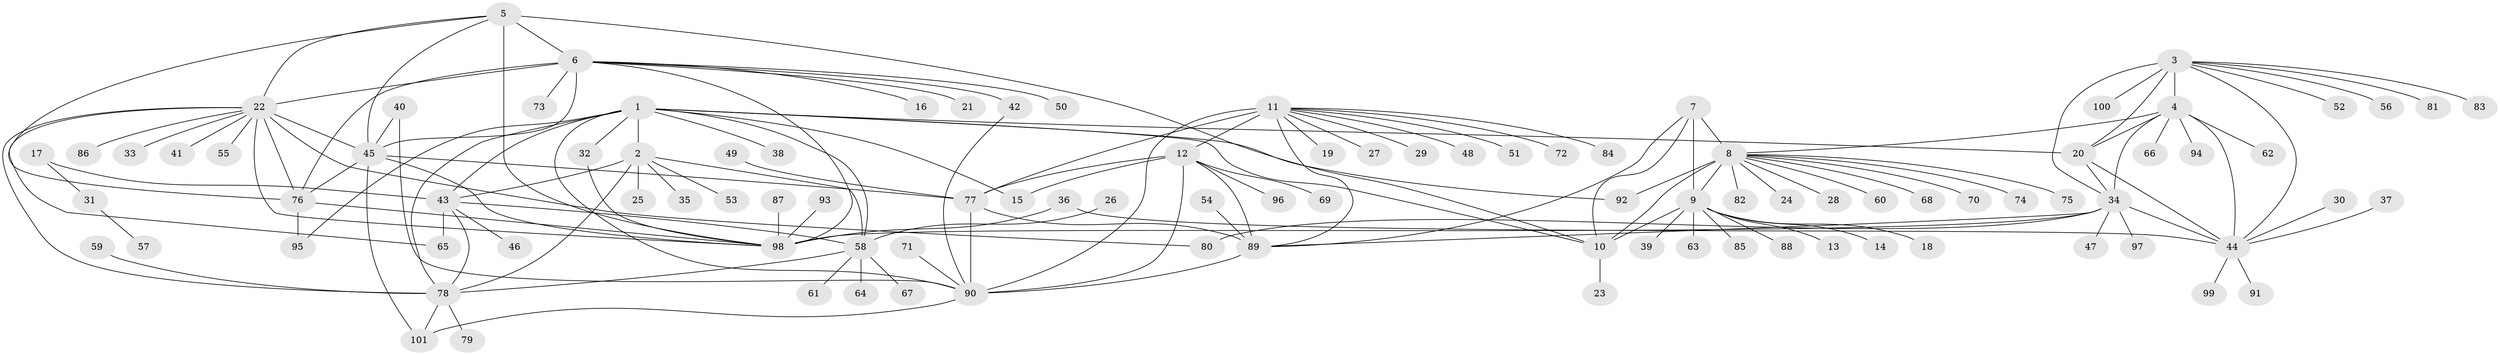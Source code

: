 // original degree distribution, {10: 0.03571428571428571, 11: 0.02857142857142857, 9: 0.05, 8: 0.03571428571428571, 7: 0.03571428571428571, 6: 0.02142857142857143, 12: 0.02857142857142857, 14: 0.007142857142857143, 16: 0.007142857142857143, 1: 0.5714285714285714, 2: 0.15, 3: 0.02857142857142857}
// Generated by graph-tools (version 1.1) at 2025/37/03/04/25 23:37:47]
// undirected, 101 vertices, 148 edges
graph export_dot {
  node [color=gray90,style=filled];
  1;
  2;
  3;
  4;
  5;
  6;
  7;
  8;
  9;
  10;
  11;
  12;
  13;
  14;
  15;
  16;
  17;
  18;
  19;
  20;
  21;
  22;
  23;
  24;
  25;
  26;
  27;
  28;
  29;
  30;
  31;
  32;
  33;
  34;
  35;
  36;
  37;
  38;
  39;
  40;
  41;
  42;
  43;
  44;
  45;
  46;
  47;
  48;
  49;
  50;
  51;
  52;
  53;
  54;
  55;
  56;
  57;
  58;
  59;
  60;
  61;
  62;
  63;
  64;
  65;
  66;
  67;
  68;
  69;
  70;
  71;
  72;
  73;
  74;
  75;
  76;
  77;
  78;
  79;
  80;
  81;
  82;
  83;
  84;
  85;
  86;
  87;
  88;
  89;
  90;
  91;
  92;
  93;
  94;
  95;
  96;
  97;
  98;
  99;
  100;
  101;
  1 -- 2 [weight=4.0];
  1 -- 10 [weight=1.0];
  1 -- 15 [weight=1.0];
  1 -- 20 [weight=1.0];
  1 -- 32 [weight=1.0];
  1 -- 38 [weight=1.0];
  1 -- 43 [weight=2.0];
  1 -- 58 [weight=2.0];
  1 -- 78 [weight=2.0];
  1 -- 90 [weight=1.0];
  1 -- 92 [weight=1.0];
  1 -- 95 [weight=1.0];
  2 -- 25 [weight=1.0];
  2 -- 35 [weight=1.0];
  2 -- 43 [weight=2.0];
  2 -- 53 [weight=1.0];
  2 -- 58 [weight=2.0];
  2 -- 78 [weight=2.0];
  3 -- 4 [weight=4.0];
  3 -- 20 [weight=2.0];
  3 -- 34 [weight=2.0];
  3 -- 44 [weight=2.0];
  3 -- 52 [weight=1.0];
  3 -- 56 [weight=1.0];
  3 -- 81 [weight=1.0];
  3 -- 83 [weight=1.0];
  3 -- 100 [weight=1.0];
  4 -- 8 [weight=1.0];
  4 -- 20 [weight=2.0];
  4 -- 34 [weight=2.0];
  4 -- 44 [weight=2.0];
  4 -- 62 [weight=1.0];
  4 -- 66 [weight=1.0];
  4 -- 94 [weight=1.0];
  5 -- 6 [weight=2.0];
  5 -- 10 [weight=1.0];
  5 -- 22 [weight=1.0];
  5 -- 45 [weight=1.0];
  5 -- 76 [weight=1.0];
  5 -- 98 [weight=1.0];
  6 -- 16 [weight=1.0];
  6 -- 21 [weight=1.0];
  6 -- 22 [weight=2.0];
  6 -- 42 [weight=1.0];
  6 -- 45 [weight=2.0];
  6 -- 50 [weight=1.0];
  6 -- 73 [weight=1.0];
  6 -- 76 [weight=2.0];
  6 -- 98 [weight=2.0];
  7 -- 8 [weight=2.0];
  7 -- 9 [weight=2.0];
  7 -- 10 [weight=2.0];
  7 -- 89 [weight=1.0];
  8 -- 9 [weight=4.0];
  8 -- 10 [weight=4.0];
  8 -- 24 [weight=1.0];
  8 -- 28 [weight=1.0];
  8 -- 60 [weight=1.0];
  8 -- 68 [weight=1.0];
  8 -- 70 [weight=1.0];
  8 -- 74 [weight=1.0];
  8 -- 75 [weight=1.0];
  8 -- 82 [weight=1.0];
  8 -- 92 [weight=1.0];
  9 -- 10 [weight=4.0];
  9 -- 13 [weight=1.0];
  9 -- 14 [weight=1.0];
  9 -- 18 [weight=1.0];
  9 -- 39 [weight=1.0];
  9 -- 63 [weight=1.0];
  9 -- 85 [weight=1.0];
  9 -- 88 [weight=1.0];
  10 -- 23 [weight=1.0];
  11 -- 12 [weight=4.0];
  11 -- 19 [weight=1.0];
  11 -- 27 [weight=1.0];
  11 -- 29 [weight=1.0];
  11 -- 48 [weight=1.0];
  11 -- 51 [weight=1.0];
  11 -- 72 [weight=1.0];
  11 -- 77 [weight=2.0];
  11 -- 84 [weight=1.0];
  11 -- 89 [weight=2.0];
  11 -- 90 [weight=2.0];
  12 -- 15 [weight=1.0];
  12 -- 69 [weight=1.0];
  12 -- 77 [weight=2.0];
  12 -- 89 [weight=2.0];
  12 -- 90 [weight=2.0];
  12 -- 96 [weight=1.0];
  17 -- 31 [weight=1.0];
  17 -- 43 [weight=1.0];
  20 -- 34 [weight=1.0];
  20 -- 44 [weight=1.0];
  22 -- 33 [weight=1.0];
  22 -- 41 [weight=1.0];
  22 -- 45 [weight=1.0];
  22 -- 55 [weight=1.0];
  22 -- 65 [weight=1.0];
  22 -- 76 [weight=1.0];
  22 -- 78 [weight=1.0];
  22 -- 80 [weight=1.0];
  22 -- 86 [weight=1.0];
  22 -- 98 [weight=1.0];
  26 -- 58 [weight=1.0];
  30 -- 44 [weight=1.0];
  31 -- 57 [weight=1.0];
  32 -- 98 [weight=1.0];
  34 -- 44 [weight=1.0];
  34 -- 47 [weight=1.0];
  34 -- 80 [weight=1.0];
  34 -- 89 [weight=1.0];
  34 -- 97 [weight=1.0];
  34 -- 98 [weight=1.0];
  36 -- 44 [weight=1.0];
  36 -- 98 [weight=1.0];
  37 -- 44 [weight=1.0];
  40 -- 45 [weight=1.0];
  40 -- 90 [weight=1.0];
  42 -- 90 [weight=1.0];
  43 -- 46 [weight=1.0];
  43 -- 58 [weight=1.0];
  43 -- 65 [weight=1.0];
  43 -- 78 [weight=1.0];
  44 -- 91 [weight=1.0];
  44 -- 99 [weight=1.0];
  45 -- 76 [weight=1.0];
  45 -- 77 [weight=1.0];
  45 -- 98 [weight=1.0];
  45 -- 101 [weight=1.0];
  49 -- 77 [weight=1.0];
  54 -- 89 [weight=1.0];
  58 -- 61 [weight=1.0];
  58 -- 64 [weight=1.0];
  58 -- 67 [weight=1.0];
  58 -- 78 [weight=1.0];
  59 -- 78 [weight=1.0];
  71 -- 90 [weight=1.0];
  76 -- 95 [weight=1.0];
  76 -- 98 [weight=1.0];
  77 -- 89 [weight=1.0];
  77 -- 90 [weight=1.0];
  78 -- 79 [weight=1.0];
  78 -- 101 [weight=1.0];
  87 -- 98 [weight=1.0];
  89 -- 90 [weight=1.0];
  90 -- 101 [weight=1.0];
  93 -- 98 [weight=1.0];
}
